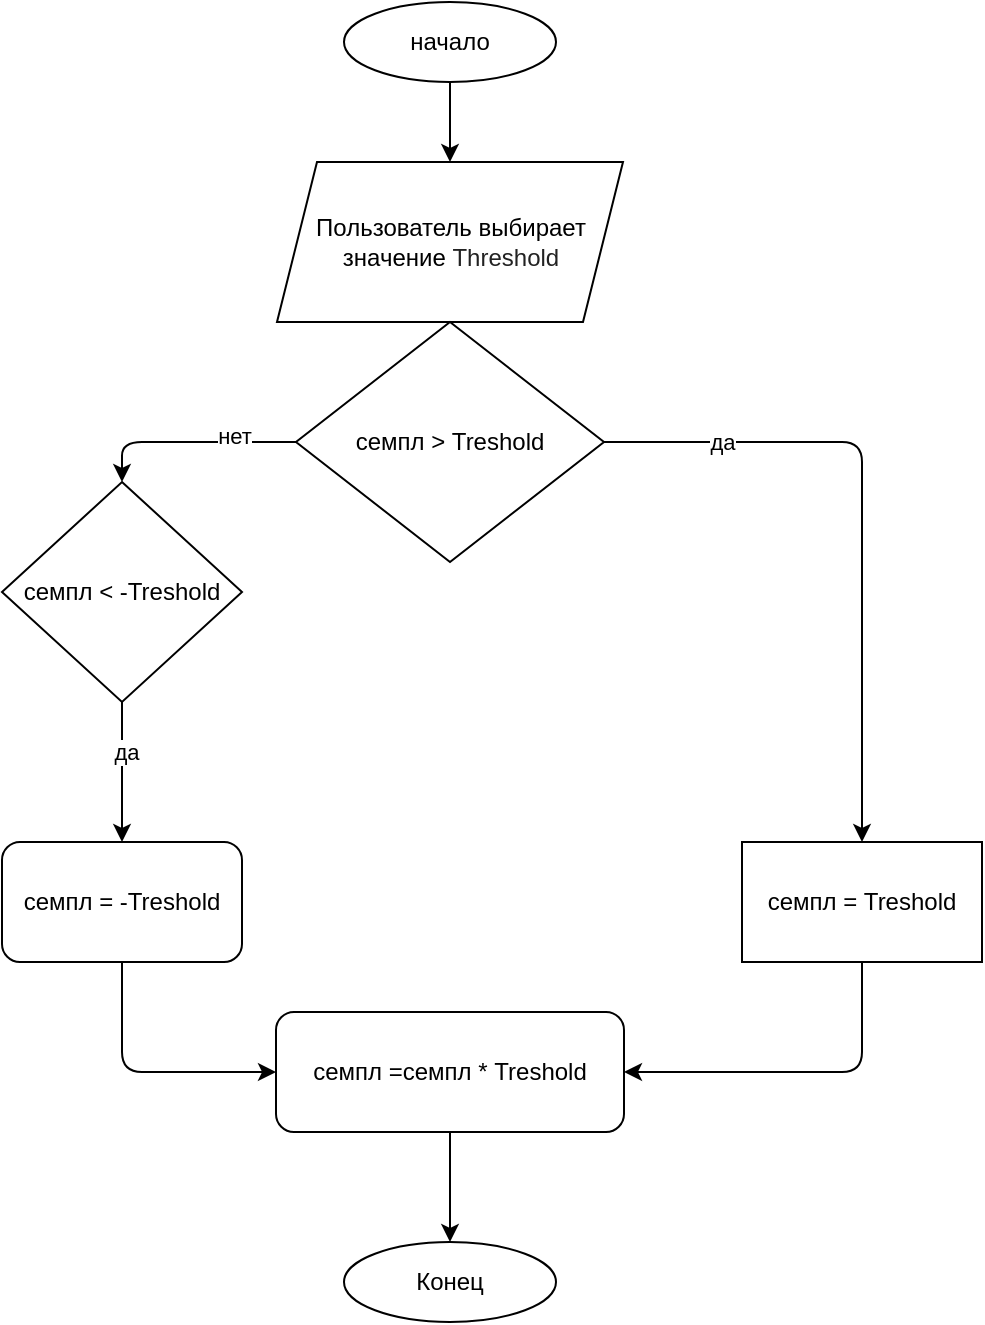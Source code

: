 <mxfile version="13.9.9" type="device"><diagram id="sbAVsU-swMSz6byha-yG" name="Страница 1"><mxGraphModel dx="1278" dy="607" grid="1" gridSize="10" guides="1" tooltips="1" connect="1" arrows="1" fold="1" page="1" pageScale="1" pageWidth="827" pageHeight="1169" math="0" shadow="0"><root><mxCell id="0"/><mxCell id="1" parent="0"/><mxCell id="PogdV_wA3Bof5mtluesE-1" value="начало" style="ellipse;whiteSpace=wrap;html=1;" vertex="1" parent="1"><mxGeometry x="361" y="20" width="106" height="40" as="geometry"/></mxCell><mxCell id="PogdV_wA3Bof5mtluesE-2" value="&lt;p&gt;&lt;font style=&quot;font-size: 12px&quot;&gt;Пользователь выбирает значение&amp;nbsp;&lt;span style=&quot;color: rgb(34 , 34 , 34) ; background-color: rgb(255 , 255 , 255)&quot;&gt;Threshold&lt;/span&gt;&lt;/font&gt;&lt;/p&gt;" style="shape=parallelogram;perimeter=parallelogramPerimeter;whiteSpace=wrap;html=1;fixedSize=1;" vertex="1" parent="1"><mxGeometry x="327.5" y="100" width="173" height="80" as="geometry"/></mxCell><mxCell id="PogdV_wA3Bof5mtluesE-3" value="" style="endArrow=classic;html=1;exitX=0.5;exitY=1;exitDx=0;exitDy=0;entryX=0.5;entryY=0;entryDx=0;entryDy=0;" edge="1" parent="1" source="PogdV_wA3Bof5mtluesE-1" target="PogdV_wA3Bof5mtluesE-2"><mxGeometry width="50" height="50" relative="1" as="geometry"><mxPoint x="370" y="330" as="sourcePoint"/><mxPoint x="420" y="280" as="targetPoint"/></mxGeometry></mxCell><mxCell id="PogdV_wA3Bof5mtluesE-4" value="семпл &amp;gt; Treshold" style="rhombus;whiteSpace=wrap;html=1;" vertex="1" parent="1"><mxGeometry x="337" y="180" width="154" height="120" as="geometry"/></mxCell><mxCell id="PogdV_wA3Bof5mtluesE-5" value="семпл = Treshold" style="rounded=0;whiteSpace=wrap;html=1;" vertex="1" parent="1"><mxGeometry x="560" y="440" width="120" height="60" as="geometry"/></mxCell><mxCell id="PogdV_wA3Bof5mtluesE-6" value="" style="endArrow=classic;html=1;exitX=1;exitY=0.5;exitDx=0;exitDy=0;entryX=0.5;entryY=0;entryDx=0;entryDy=0;" edge="1" parent="1" source="PogdV_wA3Bof5mtluesE-4" target="PogdV_wA3Bof5mtluesE-5"><mxGeometry width="50" height="50" relative="1" as="geometry"><mxPoint x="520" y="440" as="sourcePoint"/><mxPoint x="570" y="390" as="targetPoint"/><Array as="points"><mxPoint x="620" y="240"/></Array></mxGeometry></mxCell><mxCell id="PogdV_wA3Bof5mtluesE-8" value="да&lt;br&gt;" style="edgeLabel;html=1;align=center;verticalAlign=middle;resizable=0;points=[];" vertex="1" connectable="0" parent="PogdV_wA3Bof5mtluesE-6"><mxGeometry x="0.433" relative="1" as="geometry"><mxPoint x="-70" y="-107" as="offset"/></mxGeometry></mxCell><mxCell id="PogdV_wA3Bof5mtluesE-9" value="" style="endArrow=classic;html=1;exitX=0;exitY=0.5;exitDx=0;exitDy=0;entryX=0.5;entryY=0;entryDx=0;entryDy=0;" edge="1" parent="1" source="PogdV_wA3Bof5mtluesE-4" target="PogdV_wA3Bof5mtluesE-10"><mxGeometry width="50" height="50" relative="1" as="geometry"><mxPoint x="410" y="420" as="sourcePoint"/><mxPoint x="250" y="260" as="targetPoint"/><Array as="points"><mxPoint x="250" y="240"/></Array></mxGeometry></mxCell><mxCell id="PogdV_wA3Bof5mtluesE-13" value="нет" style="edgeLabel;html=1;align=center;verticalAlign=middle;resizable=0;points=[];" vertex="1" connectable="0" parent="PogdV_wA3Bof5mtluesE-9"><mxGeometry x="-0.413" y="-3" relative="1" as="geometry"><mxPoint as="offset"/></mxGeometry></mxCell><mxCell id="PogdV_wA3Bof5mtluesE-10" value="семпл &amp;lt; -Treshold" style="rhombus;whiteSpace=wrap;html=1;" vertex="1" parent="1"><mxGeometry x="190" y="260" width="120" height="110" as="geometry"/></mxCell><mxCell id="PogdV_wA3Bof5mtluesE-11" value="" style="endArrow=classic;html=1;exitX=0.5;exitY=1;exitDx=0;exitDy=0;entryX=0.5;entryY=0;entryDx=0;entryDy=0;" edge="1" parent="1" source="PogdV_wA3Bof5mtluesE-10" target="PogdV_wA3Bof5mtluesE-12"><mxGeometry width="50" height="50" relative="1" as="geometry"><mxPoint x="80" y="500" as="sourcePoint"/><mxPoint x="130" y="450" as="targetPoint"/></mxGeometry></mxCell><mxCell id="PogdV_wA3Bof5mtluesE-14" value="да&lt;br&gt;" style="edgeLabel;html=1;align=center;verticalAlign=middle;resizable=0;points=[];" vertex="1" connectable="0" parent="PogdV_wA3Bof5mtluesE-11"><mxGeometry x="-0.28" y="2" relative="1" as="geometry"><mxPoint as="offset"/></mxGeometry></mxCell><mxCell id="PogdV_wA3Bof5mtluesE-12" value="семпл = -Treshold" style="rounded=1;whiteSpace=wrap;html=1;" vertex="1" parent="1"><mxGeometry x="190" y="440" width="120" height="60" as="geometry"/></mxCell><mxCell id="PogdV_wA3Bof5mtluesE-15" value="семпл =семпл * Treshold" style="rounded=1;whiteSpace=wrap;html=1;" vertex="1" parent="1"><mxGeometry x="327" y="525" width="174" height="60" as="geometry"/></mxCell><mxCell id="PogdV_wA3Bof5mtluesE-16" value="" style="endArrow=classic;html=1;exitX=0.5;exitY=1;exitDx=0;exitDy=0;entryX=0;entryY=0.5;entryDx=0;entryDy=0;" edge="1" parent="1" source="PogdV_wA3Bof5mtluesE-12" target="PogdV_wA3Bof5mtluesE-15"><mxGeometry width="50" height="50" relative="1" as="geometry"><mxPoint x="300" y="690" as="sourcePoint"/><mxPoint x="350" y="640" as="targetPoint"/><Array as="points"><mxPoint x="250" y="555"/></Array></mxGeometry></mxCell><mxCell id="PogdV_wA3Bof5mtluesE-17" value="" style="endArrow=classic;html=1;exitX=0.5;exitY=1;exitDx=0;exitDy=0;entryX=1;entryY=0.5;entryDx=0;entryDy=0;" edge="1" parent="1" source="PogdV_wA3Bof5mtluesE-5" target="PogdV_wA3Bof5mtluesE-15"><mxGeometry width="50" height="50" relative="1" as="geometry"><mxPoint x="390" y="490" as="sourcePoint"/><mxPoint x="440" y="440" as="targetPoint"/><Array as="points"><mxPoint x="620" y="555"/></Array></mxGeometry></mxCell><mxCell id="PogdV_wA3Bof5mtluesE-19" value="Конец" style="ellipse;whiteSpace=wrap;html=1;" vertex="1" parent="1"><mxGeometry x="361" y="640" width="106" height="40" as="geometry"/></mxCell><mxCell id="PogdV_wA3Bof5mtluesE-20" value="" style="endArrow=classic;html=1;exitX=0.5;exitY=1;exitDx=0;exitDy=0;entryX=0.5;entryY=0;entryDx=0;entryDy=0;" edge="1" parent="1" source="PogdV_wA3Bof5mtluesE-15" target="PogdV_wA3Bof5mtluesE-19"><mxGeometry width="50" height="50" relative="1" as="geometry"><mxPoint x="140" y="710" as="sourcePoint"/><mxPoint x="190" y="660" as="targetPoint"/></mxGeometry></mxCell></root></mxGraphModel></diagram></mxfile>